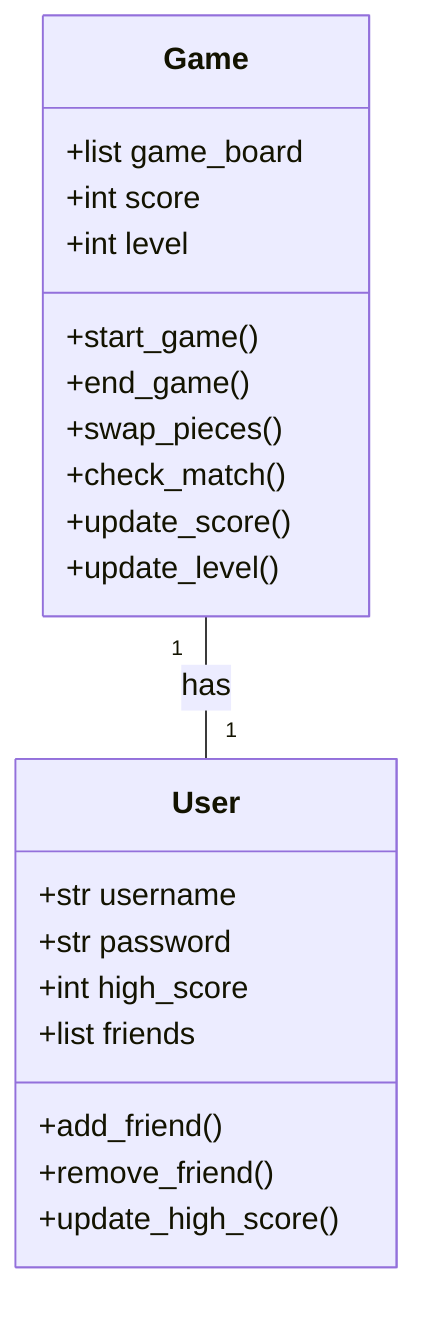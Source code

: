 classDiagram
    class Game{
        +list game_board
        +int score
        +int level
        +start_game()
        +end_game()
        +swap_pieces()
        +check_match()
        +update_score()
        +update_level()
    }
    class User{
        +str username
        +str password
        +int high_score
        +list friends
        +add_friend()
        +remove_friend()
        +update_high_score()
    }
    Game "1" -- "1" User: has